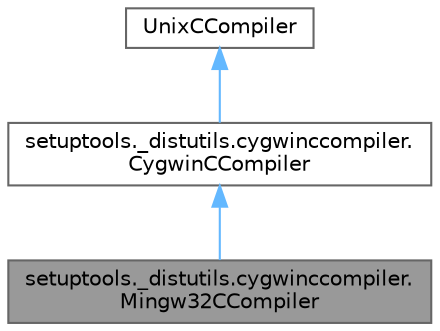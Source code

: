 digraph "setuptools._distutils.cygwinccompiler.Mingw32CCompiler"
{
 // LATEX_PDF_SIZE
  bgcolor="transparent";
  edge [fontname=Helvetica,fontsize=10,labelfontname=Helvetica,labelfontsize=10];
  node [fontname=Helvetica,fontsize=10,shape=box,height=0.2,width=0.4];
  Node1 [id="Node000001",label="setuptools._distutils.cygwinccompiler.\lMingw32CCompiler",height=0.2,width=0.4,color="gray40", fillcolor="grey60", style="filled", fontcolor="black",tooltip=" "];
  Node2 -> Node1 [id="edge1_Node000001_Node000002",dir="back",color="steelblue1",style="solid",tooltip=" "];
  Node2 [id="Node000002",label="setuptools._distutils.cygwinccompiler.\lCygwinCCompiler",height=0.2,width=0.4,color="gray40", fillcolor="white", style="filled",URL="$classsetuptools_1_1__distutils_1_1cygwinccompiler_1_1_cygwin_c_compiler.html",tooltip=" "];
  Node3 -> Node2 [id="edge2_Node000002_Node000003",dir="back",color="steelblue1",style="solid",tooltip=" "];
  Node3 [id="Node000003",label="UnixCCompiler",height=0.2,width=0.4,color="gray40", fillcolor="white", style="filled",tooltip=" "];
}
